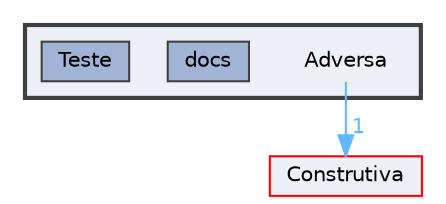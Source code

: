 digraph "Adversa"
{
 // LATEX_PDF_SIZE
  bgcolor="transparent";
  edge [fontname=Helvetica,fontsize=10,labelfontname=Helvetica,labelfontsize=10];
  node [fontname=Helvetica,fontsize=10,shape=box,height=0.2,width=0.4];
  compound=true
  subgraph clusterdir_1d159169ffaaf33cf19acf7cabbcc614 {
    graph [ bgcolor="#edf0f7", pencolor="grey25", label="", fontname=Helvetica,fontsize=10 style="filled,bold", URL="dir_1d159169ffaaf33cf19acf7cabbcc614.html",tooltip=""]
    dir_1d159169ffaaf33cf19acf7cabbcc614 [shape=plaintext, label="Adversa"];
  dir_357f27f21f9880545a55bc57ef3a3598 [label="docs", fillcolor="#a2b4d6", color="grey25", style="filled", URL="dir_357f27f21f9880545a55bc57ef3a3598.html",tooltip=""];
  dir_c00e824f67c353aa146bef48a600275c [label="Teste", fillcolor="#a2b4d6", color="grey25", style="filled", URL="dir_c00e824f67c353aa146bef48a600275c.html",tooltip=""];
  }
  dir_8805000e22b5206d9499637ceb5fdf2f [label="Construtiva", fillcolor="#edf0f7", color="red", style="filled", URL="dir_8805000e22b5206d9499637ceb5fdf2f.html",tooltip=""];
  dir_1d159169ffaaf33cf19acf7cabbcc614->dir_8805000e22b5206d9499637ceb5fdf2f [headlabel="1", labeldistance=1.5 headhref="dir_000000_000001.html" href="dir_000000_000001.html" color="steelblue1" fontcolor="steelblue1"];
}
